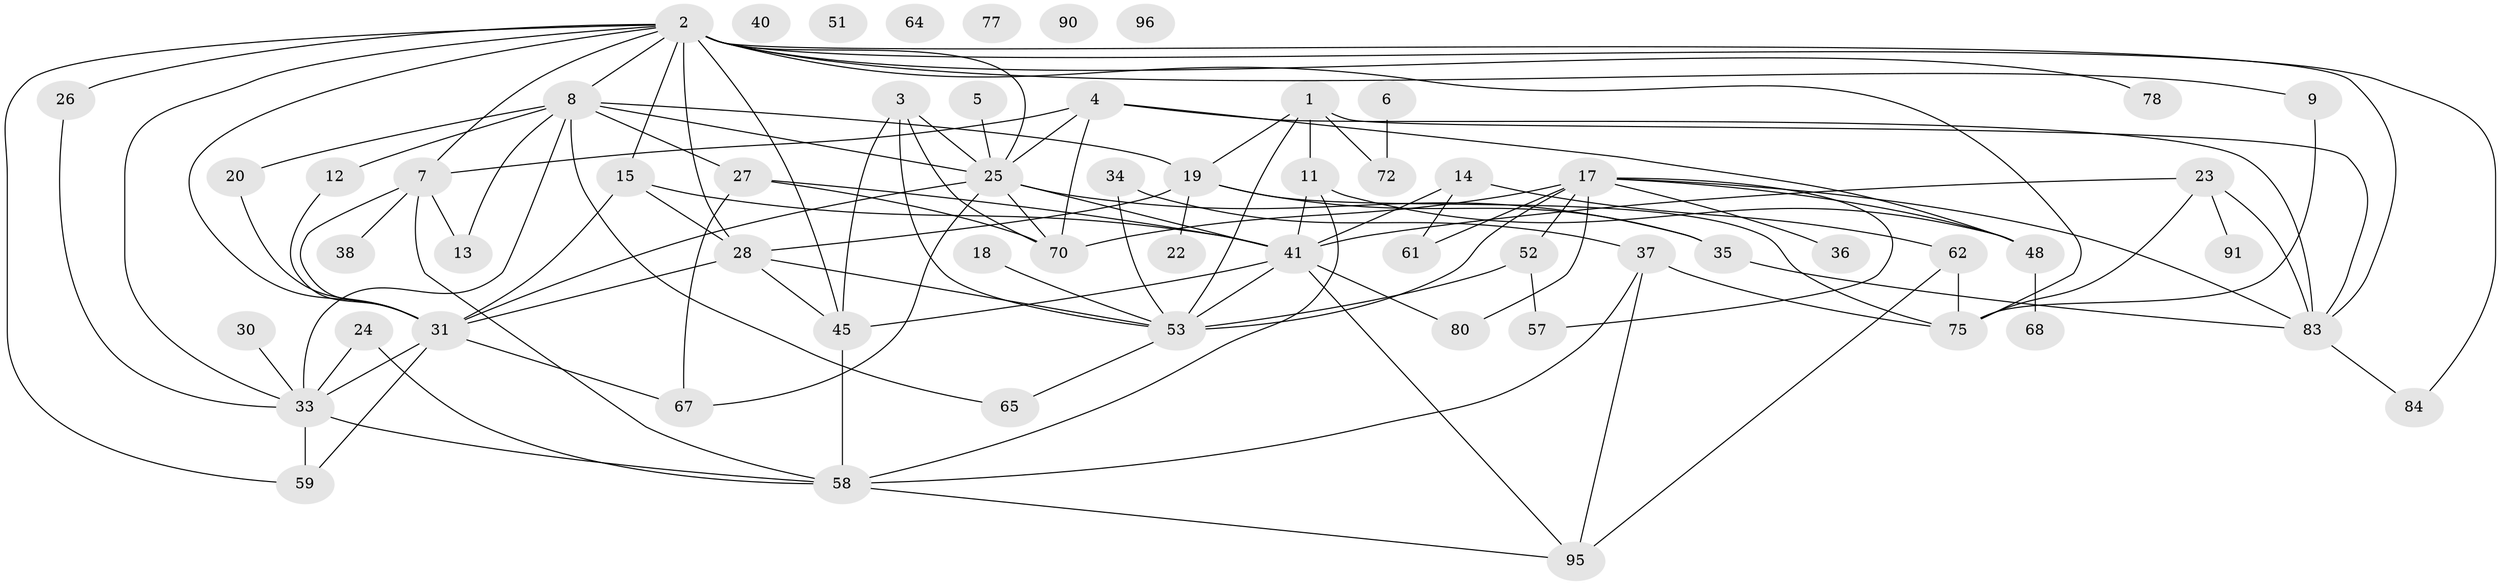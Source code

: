 // original degree distribution, {4: 0.17886178861788618, 5: 0.11382113821138211, 3: 0.21138211382113822, 1: 0.13821138211382114, 2: 0.24390243902439024, 6: 0.04878048780487805, 8: 0.008130081300813009, 0: 0.04878048780487805, 9: 0.008130081300813009}
// Generated by graph-tools (version 1.1) at 2025/13/03/09/25 04:13:08]
// undirected, 61 vertices, 112 edges
graph export_dot {
graph [start="1"]
  node [color=gray90,style=filled];
  1 [super="+79+92"];
  2 [super="+21+71+29"];
  3 [super="+82"];
  4 [super="+55"];
  5;
  6;
  7 [super="+42+16"];
  8 [super="+89+10"];
  9;
  11 [super="+69"];
  12;
  13;
  14;
  15 [super="+43"];
  17 [super="+103+47"];
  18;
  19 [super="+100"];
  20;
  22;
  23;
  24;
  25 [super="+109+39+63"];
  26;
  27 [super="+66"];
  28 [super="+98+56"];
  30;
  31 [super="+73+105+74"];
  33 [super="+46"];
  34;
  35 [super="+113+115"];
  36;
  37;
  38;
  40;
  41 [super="+120+106"];
  45 [super="+54"];
  48 [super="+101"];
  51;
  52;
  53 [super="+76"];
  57;
  58 [super="+94"];
  59 [super="+117"];
  61;
  62 [super="+85"];
  64;
  65;
  67;
  68 [super="+118"];
  70;
  72 [super="+104"];
  75 [super="+99+107"];
  77;
  78;
  80;
  83 [super="+86"];
  84;
  90;
  91;
  95;
  96;
  1 -- 19;
  1 -- 53;
  1 -- 72;
  1 -- 83;
  1 -- 11;
  2 -- 15 [weight=2];
  2 -- 59;
  2 -- 8 [weight=2];
  2 -- 45 [weight=2];
  2 -- 33;
  2 -- 7;
  2 -- 9;
  2 -- 75;
  2 -- 78;
  2 -- 83;
  2 -- 84;
  2 -- 25;
  2 -- 26;
  2 -- 28 [weight=2];
  2 -- 31;
  3 -- 53;
  3 -- 25;
  3 -- 70;
  3 -- 45;
  4 -- 7 [weight=2];
  4 -- 48;
  4 -- 70;
  4 -- 83;
  4 -- 25;
  5 -- 25;
  6 -- 72;
  7 -- 38;
  7 -- 13;
  7 -- 58;
  7 -- 31;
  8 -- 13;
  8 -- 19;
  8 -- 12;
  8 -- 27;
  8 -- 65;
  8 -- 33;
  8 -- 20;
  8 -- 25;
  9 -- 75;
  11 -- 48;
  11 -- 58;
  11 -- 41;
  12 -- 31;
  14 -- 61;
  14 -- 41;
  14 -- 62;
  15 -- 28;
  15 -- 31;
  15 -- 41;
  17 -- 53 [weight=2];
  17 -- 36;
  17 -- 70;
  17 -- 48 [weight=2];
  17 -- 80;
  17 -- 83;
  17 -- 52;
  17 -- 57;
  17 -- 61;
  18 -- 53;
  19 -- 22;
  19 -- 75;
  19 -- 35;
  19 -- 28;
  20 -- 31;
  23 -- 91;
  23 -- 41;
  23 -- 75;
  23 -- 83;
  24 -- 58;
  24 -- 33;
  25 -- 35;
  25 -- 41;
  25 -- 67;
  25 -- 70;
  25 -- 31;
  26 -- 33;
  27 -- 70;
  27 -- 41;
  27 -- 67;
  28 -- 53;
  28 -- 45;
  28 -- 31;
  30 -- 33;
  31 -- 67;
  31 -- 33;
  31 -- 59;
  33 -- 59;
  33 -- 58;
  34 -- 37;
  34 -- 53;
  35 -- 83 [weight=2];
  37 -- 58;
  37 -- 95;
  37 -- 75;
  41 -- 95;
  41 -- 80;
  41 -- 53;
  41 -- 45;
  45 -- 58;
  48 -- 68;
  52 -- 57;
  52 -- 53;
  53 -- 65;
  58 -- 95;
  62 -- 75;
  62 -- 95;
  83 -- 84;
}
